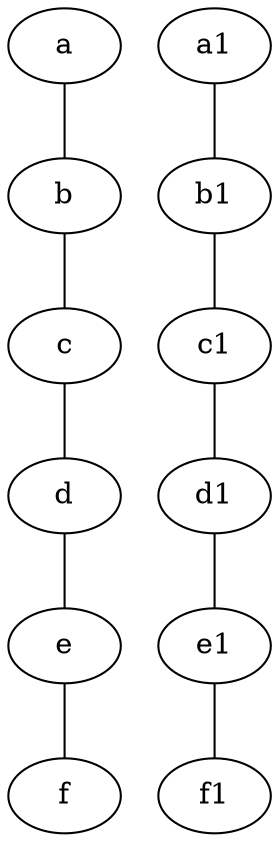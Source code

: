 graph dijkstrapequeno{ 
	a -- b; 
	b -- c; 
    c -- d;
    d -- e;
    e -- f;
	a1 -- b1; 
	b1 -- c1; 
    c1 -- d1;
    d1 -- e1;
    e1 -- f1;
}
